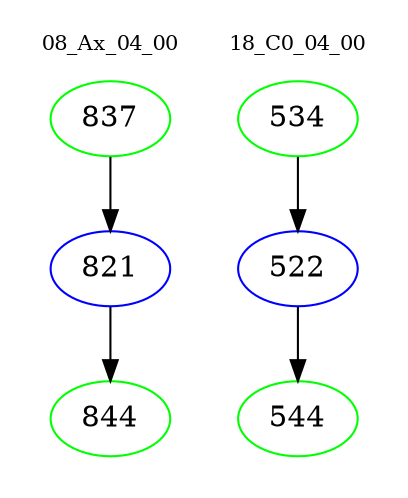 digraph{
subgraph cluster_0 {
color = white
label = "08_Ax_04_00";
fontsize=10;
T0_837 [label="837", color="green"]
T0_837 -> T0_821 [color="black"]
T0_821 [label="821", color="blue"]
T0_821 -> T0_844 [color="black"]
T0_844 [label="844", color="green"]
}
subgraph cluster_1 {
color = white
label = "18_C0_04_00";
fontsize=10;
T1_534 [label="534", color="green"]
T1_534 -> T1_522 [color="black"]
T1_522 [label="522", color="blue"]
T1_522 -> T1_544 [color="black"]
T1_544 [label="544", color="green"]
}
}
